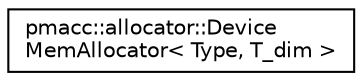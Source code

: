 digraph "Graphical Class Hierarchy"
{
 // LATEX_PDF_SIZE
  edge [fontname="Helvetica",fontsize="10",labelfontname="Helvetica",labelfontsize="10"];
  node [fontname="Helvetica",fontsize="10",shape=record];
  rankdir="LR";
  Node0 [label="pmacc::allocator::Device\lMemAllocator\< Type, T_dim \>",height=0.2,width=0.4,color="black", fillcolor="white", style="filled",URL="$structpmacc_1_1allocator_1_1_device_mem_allocator.html",tooltip=" "];
}
